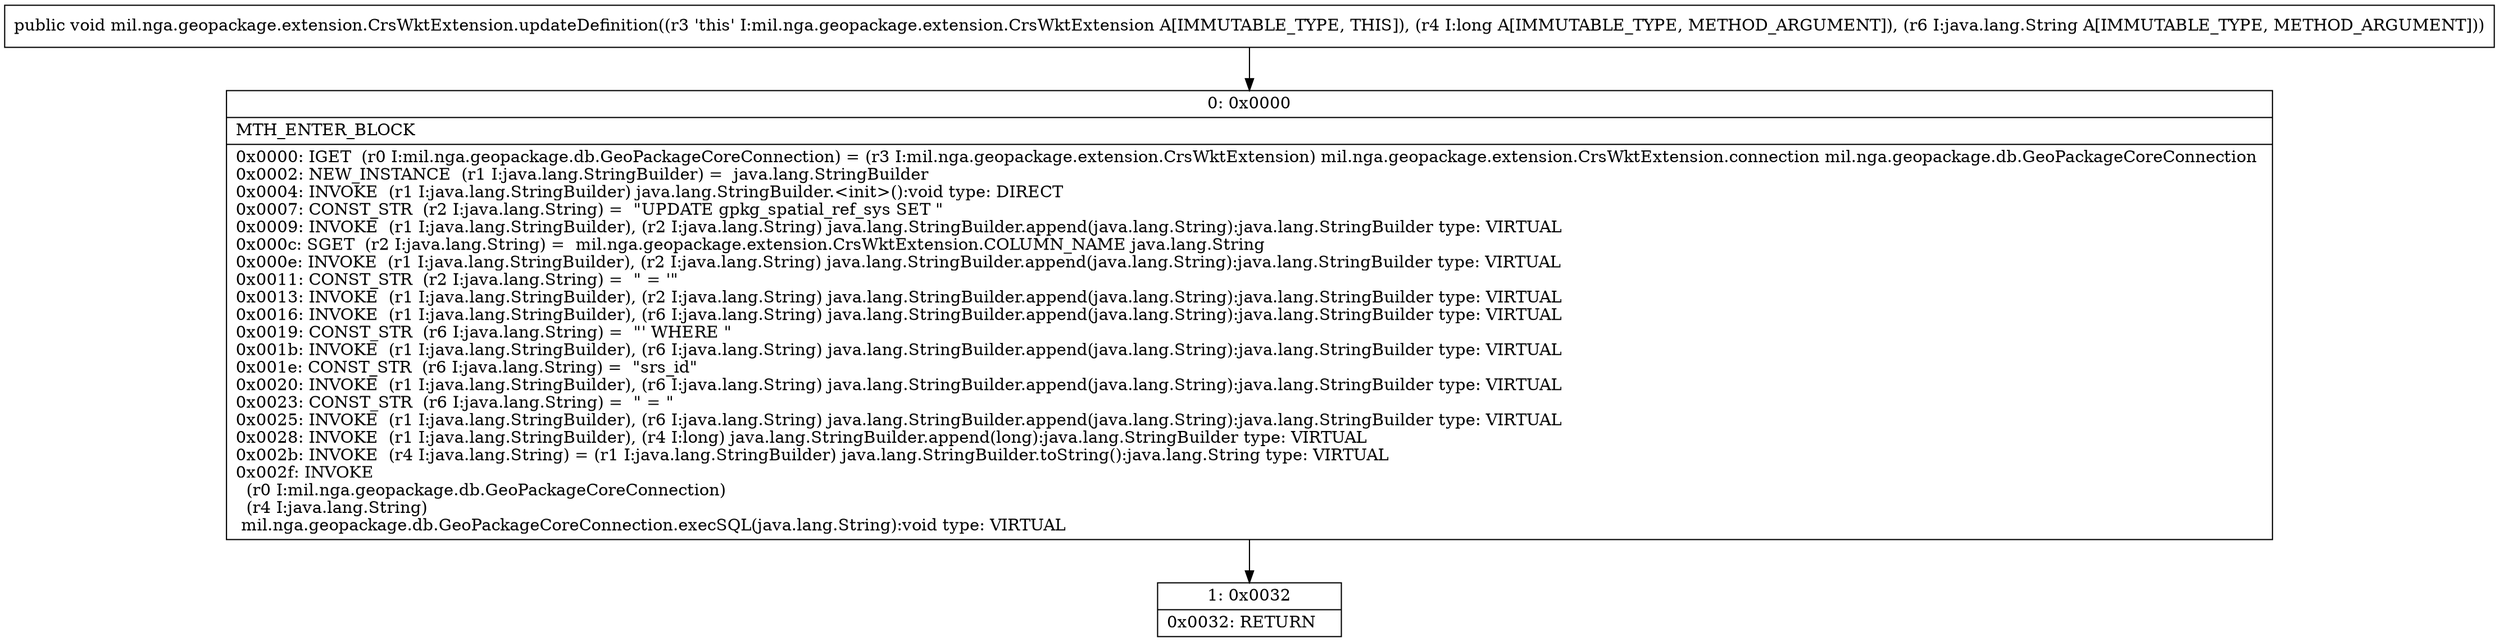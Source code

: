 digraph "CFG formil.nga.geopackage.extension.CrsWktExtension.updateDefinition(JLjava\/lang\/String;)V" {
Node_0 [shape=record,label="{0\:\ 0x0000|MTH_ENTER_BLOCK\l|0x0000: IGET  (r0 I:mil.nga.geopackage.db.GeoPackageCoreConnection) = (r3 I:mil.nga.geopackage.extension.CrsWktExtension) mil.nga.geopackage.extension.CrsWktExtension.connection mil.nga.geopackage.db.GeoPackageCoreConnection \l0x0002: NEW_INSTANCE  (r1 I:java.lang.StringBuilder) =  java.lang.StringBuilder \l0x0004: INVOKE  (r1 I:java.lang.StringBuilder) java.lang.StringBuilder.\<init\>():void type: DIRECT \l0x0007: CONST_STR  (r2 I:java.lang.String) =  \"UPDATE gpkg_spatial_ref_sys SET \" \l0x0009: INVOKE  (r1 I:java.lang.StringBuilder), (r2 I:java.lang.String) java.lang.StringBuilder.append(java.lang.String):java.lang.StringBuilder type: VIRTUAL \l0x000c: SGET  (r2 I:java.lang.String) =  mil.nga.geopackage.extension.CrsWktExtension.COLUMN_NAME java.lang.String \l0x000e: INVOKE  (r1 I:java.lang.StringBuilder), (r2 I:java.lang.String) java.lang.StringBuilder.append(java.lang.String):java.lang.StringBuilder type: VIRTUAL \l0x0011: CONST_STR  (r2 I:java.lang.String) =  \" = '\" \l0x0013: INVOKE  (r1 I:java.lang.StringBuilder), (r2 I:java.lang.String) java.lang.StringBuilder.append(java.lang.String):java.lang.StringBuilder type: VIRTUAL \l0x0016: INVOKE  (r1 I:java.lang.StringBuilder), (r6 I:java.lang.String) java.lang.StringBuilder.append(java.lang.String):java.lang.StringBuilder type: VIRTUAL \l0x0019: CONST_STR  (r6 I:java.lang.String) =  \"' WHERE \" \l0x001b: INVOKE  (r1 I:java.lang.StringBuilder), (r6 I:java.lang.String) java.lang.StringBuilder.append(java.lang.String):java.lang.StringBuilder type: VIRTUAL \l0x001e: CONST_STR  (r6 I:java.lang.String) =  \"srs_id\" \l0x0020: INVOKE  (r1 I:java.lang.StringBuilder), (r6 I:java.lang.String) java.lang.StringBuilder.append(java.lang.String):java.lang.StringBuilder type: VIRTUAL \l0x0023: CONST_STR  (r6 I:java.lang.String) =  \" = \" \l0x0025: INVOKE  (r1 I:java.lang.StringBuilder), (r6 I:java.lang.String) java.lang.StringBuilder.append(java.lang.String):java.lang.StringBuilder type: VIRTUAL \l0x0028: INVOKE  (r1 I:java.lang.StringBuilder), (r4 I:long) java.lang.StringBuilder.append(long):java.lang.StringBuilder type: VIRTUAL \l0x002b: INVOKE  (r4 I:java.lang.String) = (r1 I:java.lang.StringBuilder) java.lang.StringBuilder.toString():java.lang.String type: VIRTUAL \l0x002f: INVOKE  \l  (r0 I:mil.nga.geopackage.db.GeoPackageCoreConnection)\l  (r4 I:java.lang.String)\l mil.nga.geopackage.db.GeoPackageCoreConnection.execSQL(java.lang.String):void type: VIRTUAL \l}"];
Node_1 [shape=record,label="{1\:\ 0x0032|0x0032: RETURN   \l}"];
MethodNode[shape=record,label="{public void mil.nga.geopackage.extension.CrsWktExtension.updateDefinition((r3 'this' I:mil.nga.geopackage.extension.CrsWktExtension A[IMMUTABLE_TYPE, THIS]), (r4 I:long A[IMMUTABLE_TYPE, METHOD_ARGUMENT]), (r6 I:java.lang.String A[IMMUTABLE_TYPE, METHOD_ARGUMENT])) }"];
MethodNode -> Node_0;
Node_0 -> Node_1;
}

